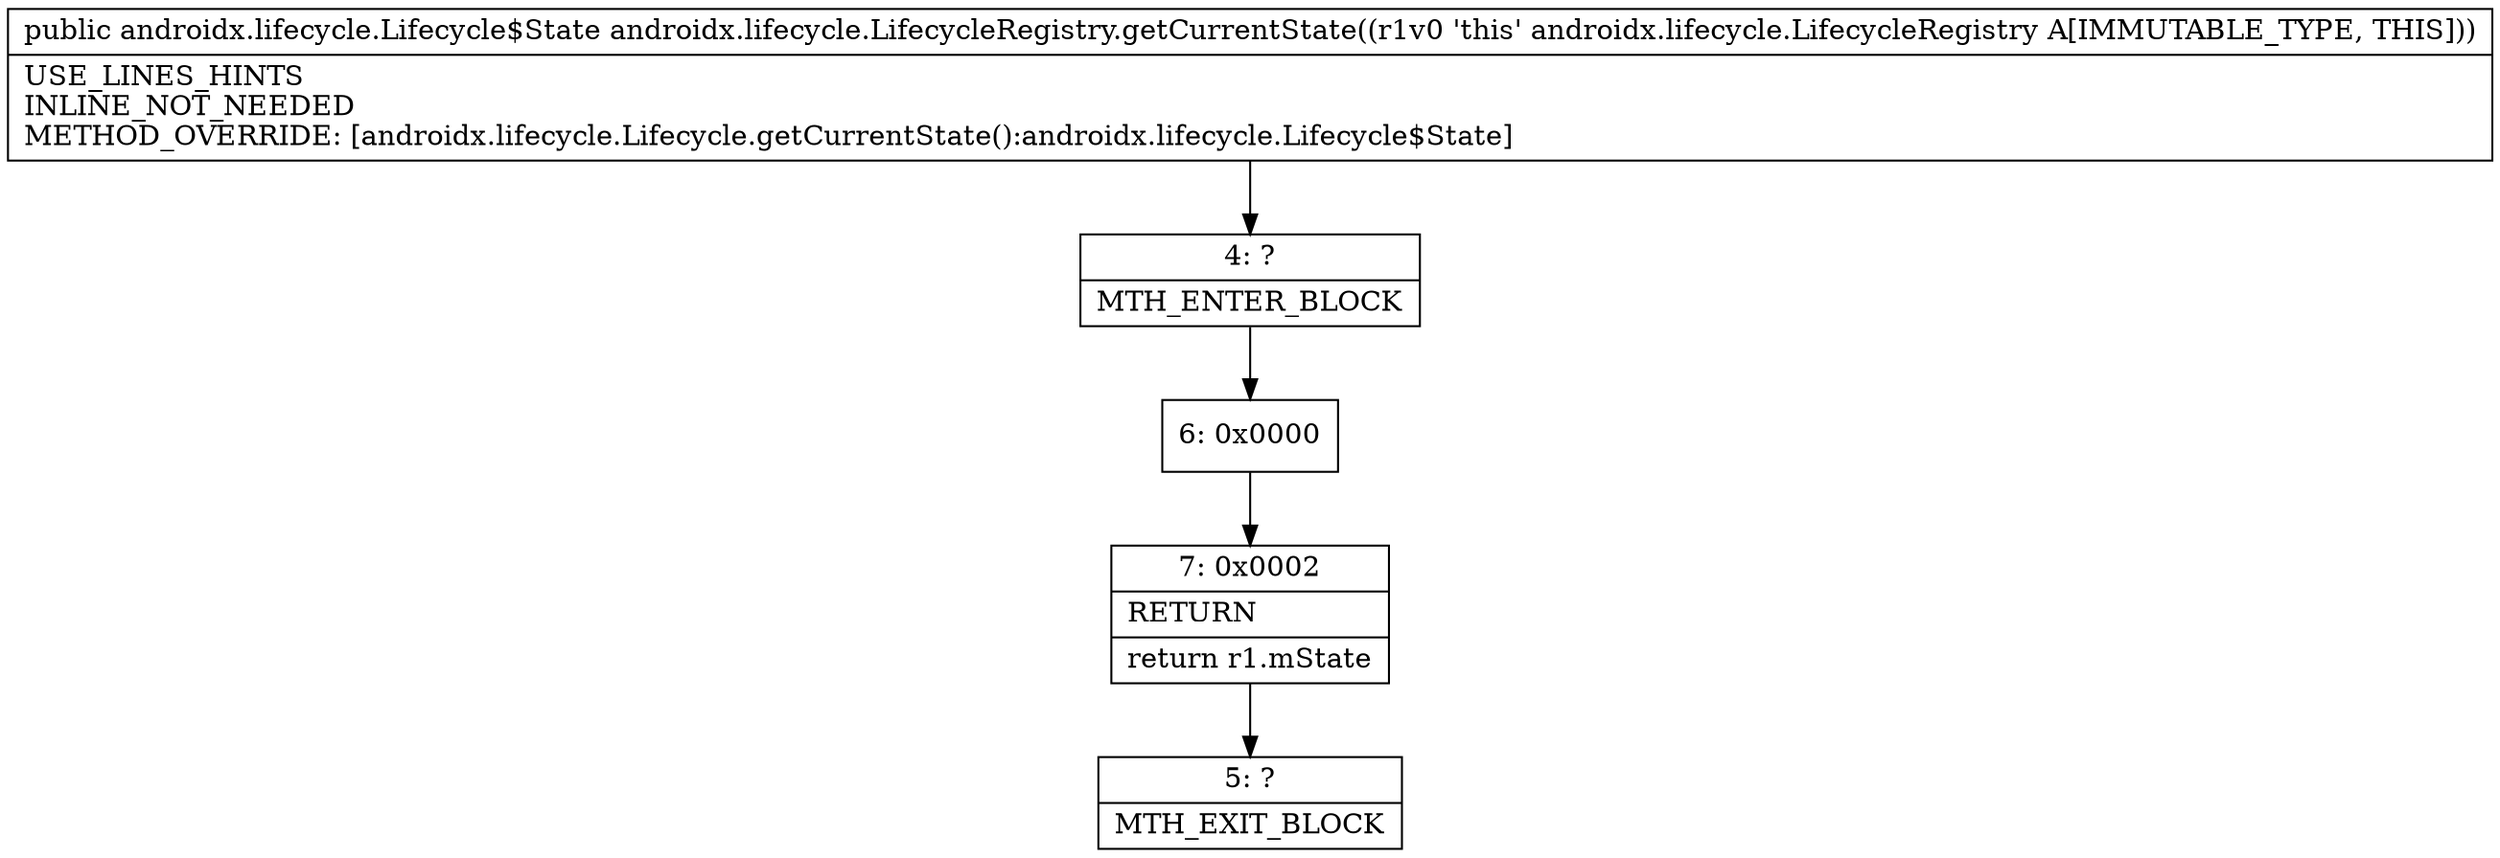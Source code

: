 digraph "CFG forandroidx.lifecycle.LifecycleRegistry.getCurrentState()Landroidx\/lifecycle\/Lifecycle$State;" {
Node_4 [shape=record,label="{4\:\ ?|MTH_ENTER_BLOCK\l}"];
Node_6 [shape=record,label="{6\:\ 0x0000}"];
Node_7 [shape=record,label="{7\:\ 0x0002|RETURN\l|return r1.mState\l}"];
Node_5 [shape=record,label="{5\:\ ?|MTH_EXIT_BLOCK\l}"];
MethodNode[shape=record,label="{public androidx.lifecycle.Lifecycle$State androidx.lifecycle.LifecycleRegistry.getCurrentState((r1v0 'this' androidx.lifecycle.LifecycleRegistry A[IMMUTABLE_TYPE, THIS]))  | USE_LINES_HINTS\lINLINE_NOT_NEEDED\lMETHOD_OVERRIDE: [androidx.lifecycle.Lifecycle.getCurrentState():androidx.lifecycle.Lifecycle$State]\l}"];
MethodNode -> Node_4;Node_4 -> Node_6;
Node_6 -> Node_7;
Node_7 -> Node_5;
}

